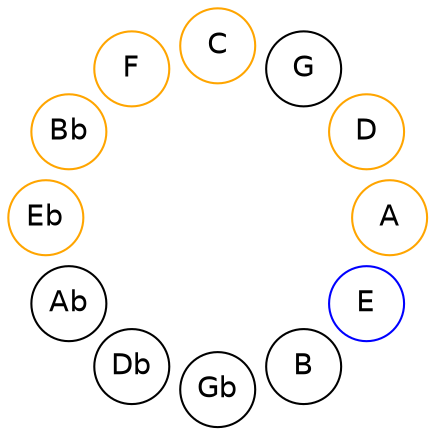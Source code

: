 
graph {

layout = circo;
mindist = .1

node [shape = circle, fontname = Helvetica, margin = 0]
edge [style=invis]

subgraph 1 {
	E -- B -- Gb -- Db -- Ab -- Eb -- Bb -- F -- C -- G -- D -- A -- E
}

E [color=blue];
Eb [color=orange];
Bb [color=orange];
F [color=orange];
C [color=orange];
D [color=orange];
A [color=orange];
}
